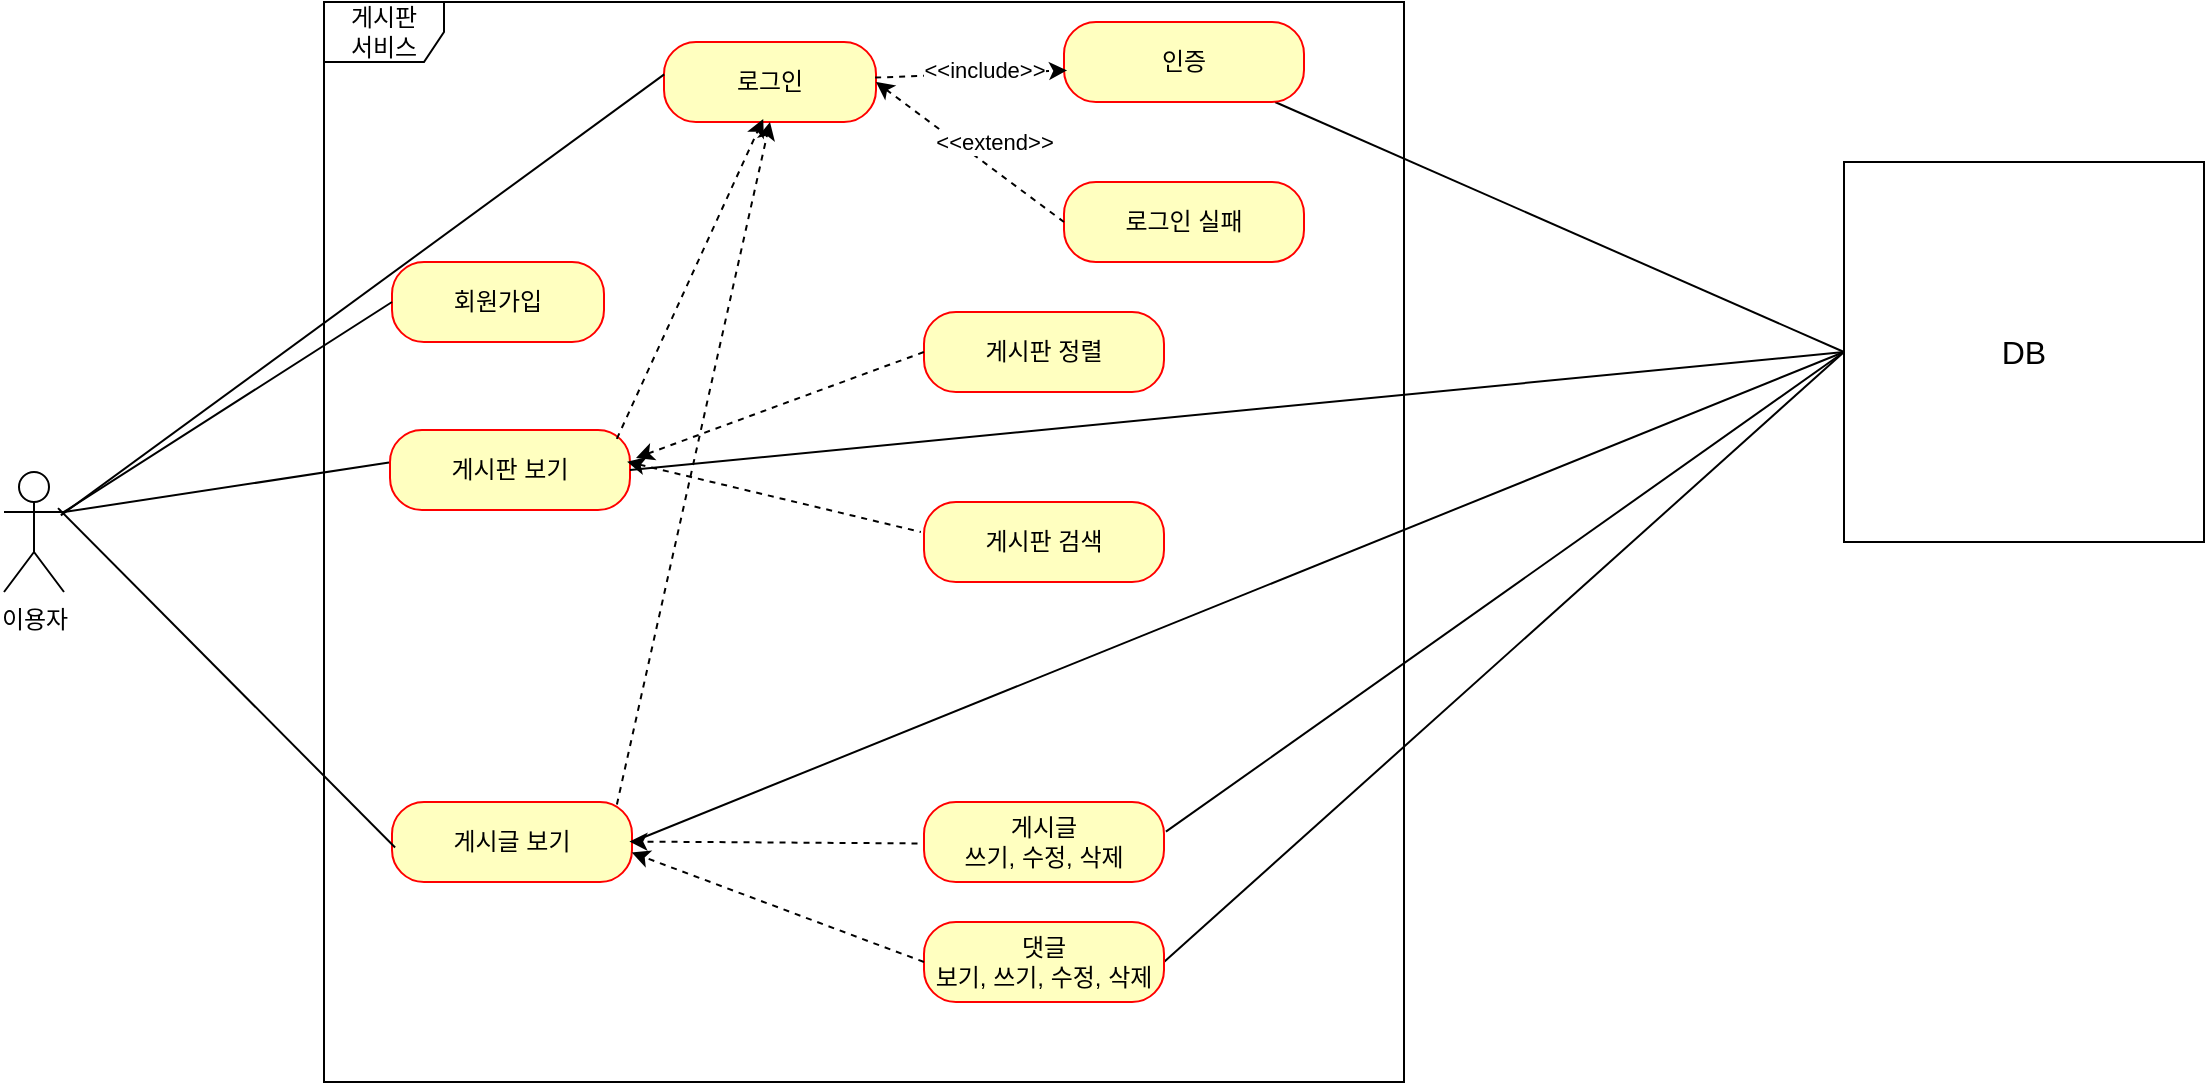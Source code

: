 <mxfile version="22.1.21" type="github">
  <diagram name="페이지-1" id="eg8PEWVwnhvdh6Bl5ibd">
    <mxGraphModel dx="1509" dy="829" grid="1" gridSize="10" guides="1" tooltips="1" connect="1" arrows="1" fold="1" page="1" pageScale="1" pageWidth="827" pageHeight="1169" math="0" shadow="0">
      <root>
        <mxCell id="0" />
        <mxCell id="1" parent="0" />
        <mxCell id="Nk-U3EO84pO2oHU9XgiJ-1" value="이용자" style="shape=umlActor;verticalLabelPosition=bottom;verticalAlign=top;html=1;" parent="1" vertex="1">
          <mxGeometry x="100" y="565" width="30" height="60" as="geometry" />
        </mxCell>
        <mxCell id="Nk-U3EO84pO2oHU9XgiJ-3" value="게시판&lt;br&gt;서비스" style="shape=umlFrame;whiteSpace=wrap;html=1;pointerEvents=0;" parent="1" vertex="1">
          <mxGeometry x="260" y="330" width="540" height="540" as="geometry" />
        </mxCell>
        <mxCell id="Nk-U3EO84pO2oHU9XgiJ-5" value="회원가입" style="rounded=1;whiteSpace=wrap;html=1;arcSize=40;fontColor=#000000;fillColor=#ffffc0;strokeColor=#ff0000;" parent="1" vertex="1">
          <mxGeometry x="294" y="460" width="106" height="40" as="geometry" />
        </mxCell>
        <mxCell id="Nk-U3EO84pO2oHU9XgiJ-7" value="게시판 정렬" style="rounded=1;whiteSpace=wrap;html=1;arcSize=40;fontColor=#000000;fillColor=#ffffc0;strokeColor=#ff0000;" parent="1" vertex="1">
          <mxGeometry x="560" y="485" width="120" height="40" as="geometry" />
        </mxCell>
        <mxCell id="Nk-U3EO84pO2oHU9XgiJ-8" value="게시글 보기" style="rounded=1;whiteSpace=wrap;html=1;arcSize=40;fontColor=#000000;fillColor=#ffffc0;strokeColor=#ff0000;" parent="1" vertex="1">
          <mxGeometry x="294" y="730" width="120" height="40" as="geometry" />
        </mxCell>
        <mxCell id="Nk-U3EO84pO2oHU9XgiJ-9" value="로그인" style="rounded=1;whiteSpace=wrap;html=1;arcSize=40;fontColor=#000000;fillColor=#ffffc0;strokeColor=#ff0000;" parent="1" vertex="1">
          <mxGeometry x="430" y="350" width="106" height="40" as="geometry" />
        </mxCell>
        <mxCell id="Uvr3Wr8SYneHLsSCRo5p-5" style="edgeStyle=none;curved=1;rounded=0;orthogonalLoop=1;jettySize=auto;html=1;entryX=0;entryY=0.5;entryDx=0;entryDy=0;fontSize=12;startSize=8;endSize=8;endArrow=none;endFill=0;" edge="1" parent="1" source="Nk-U3EO84pO2oHU9XgiJ-10" target="Uvr3Wr8SYneHLsSCRo5p-3">
          <mxGeometry relative="1" as="geometry" />
        </mxCell>
        <mxCell id="Nk-U3EO84pO2oHU9XgiJ-10" value="인증" style="rounded=1;whiteSpace=wrap;html=1;arcSize=40;fontColor=#000000;fillColor=#ffffc0;strokeColor=#ff0000;" parent="1" vertex="1">
          <mxGeometry x="630" y="340" width="120" height="40" as="geometry" />
        </mxCell>
        <mxCell id="Nk-U3EO84pO2oHU9XgiJ-11" value="로그인 실패" style="rounded=1;whiteSpace=wrap;html=1;arcSize=40;fontColor=#000000;fillColor=#ffffc0;strokeColor=#ff0000;" parent="1" vertex="1">
          <mxGeometry x="630" y="420" width="120" height="40" as="geometry" />
        </mxCell>
        <mxCell id="Nk-U3EO84pO2oHU9XgiJ-12" value="게시판 보기" style="rounded=1;whiteSpace=wrap;html=1;arcSize=40;fontColor=#000000;fillColor=#ffffc0;strokeColor=#ff0000;" parent="1" vertex="1">
          <mxGeometry x="293" y="544" width="120" height="40" as="geometry" />
        </mxCell>
        <mxCell id="Nk-U3EO84pO2oHU9XgiJ-13" value="게시판 검색" style="rounded=1;whiteSpace=wrap;html=1;arcSize=40;fontColor=#000000;fillColor=#ffffc0;strokeColor=#ff0000;" parent="1" vertex="1">
          <mxGeometry x="560" y="580" width="120" height="40" as="geometry" />
        </mxCell>
        <mxCell id="Uvr3Wr8SYneHLsSCRo5p-10" style="edgeStyle=none;curved=1;rounded=0;orthogonalLoop=1;jettySize=auto;html=1;entryX=0;entryY=0.5;entryDx=0;entryDy=0;fontSize=12;startSize=8;endSize=8;endArrow=none;endFill=0;exitX=1.008;exitY=0.371;exitDx=0;exitDy=0;exitPerimeter=0;" edge="1" parent="1" source="Nk-U3EO84pO2oHU9XgiJ-14" target="Uvr3Wr8SYneHLsSCRo5p-3">
          <mxGeometry relative="1" as="geometry" />
        </mxCell>
        <mxCell id="Nk-U3EO84pO2oHU9XgiJ-14" value="게시글 &lt;br&gt;쓰기, 수정, 삭제" style="rounded=1;whiteSpace=wrap;html=1;arcSize=40;fontColor=#000000;fillColor=#ffffc0;strokeColor=#ff0000;" parent="1" vertex="1">
          <mxGeometry x="560" y="730" width="120" height="40" as="geometry" />
        </mxCell>
        <mxCell id="Uvr3Wr8SYneHLsSCRo5p-9" style="edgeStyle=none;curved=1;rounded=0;orthogonalLoop=1;jettySize=auto;html=1;fontSize=12;startSize=8;endSize=8;entryX=0;entryY=0.5;entryDx=0;entryDy=0;endArrow=none;endFill=0;" edge="1" parent="1" target="Uvr3Wr8SYneHLsSCRo5p-3">
          <mxGeometry relative="1" as="geometry">
            <mxPoint x="962.35" y="660" as="targetPoint" />
            <mxPoint x="679.997" y="810" as="sourcePoint" />
          </mxGeometry>
        </mxCell>
        <mxCell id="Nk-U3EO84pO2oHU9XgiJ-15" value="댓글 &lt;br&gt;보기, 쓰기, 수정, 삭제" style="rounded=1;whiteSpace=wrap;html=1;arcSize=40;fontColor=#000000;fillColor=#ffffc0;strokeColor=#ff0000;" parent="1" vertex="1">
          <mxGeometry x="560" y="790" width="120" height="40" as="geometry" />
        </mxCell>
        <mxCell id="Nk-U3EO84pO2oHU9XgiJ-18" value="" style="endArrow=none;html=1;rounded=0;entryX=0;entryY=0.5;entryDx=0;entryDy=0;exitX=1;exitY=0.333;exitDx=0;exitDy=0;exitPerimeter=0;" parent="1" source="Nk-U3EO84pO2oHU9XgiJ-1" target="Nk-U3EO84pO2oHU9XgiJ-5" edge="1">
          <mxGeometry width="50" height="50" relative="1" as="geometry">
            <mxPoint x="130" y="600" as="sourcePoint" />
            <mxPoint x="180" y="550" as="targetPoint" />
          </mxGeometry>
        </mxCell>
        <mxCell id="Nk-U3EO84pO2oHU9XgiJ-19" value="" style="endArrow=none;html=1;rounded=0;entryX=0.001;entryY=0.405;entryDx=0;entryDy=0;entryPerimeter=0;exitX=0.947;exitY=0.361;exitDx=0;exitDy=0;exitPerimeter=0;" parent="1" source="Nk-U3EO84pO2oHU9XgiJ-1" target="Nk-U3EO84pO2oHU9XgiJ-9" edge="1">
          <mxGeometry width="50" height="50" relative="1" as="geometry">
            <mxPoint x="130" y="580" as="sourcePoint" />
            <mxPoint x="306" y="427" as="targetPoint" />
          </mxGeometry>
        </mxCell>
        <mxCell id="Nk-U3EO84pO2oHU9XgiJ-20" value="" style="endArrow=none;html=1;rounded=0;entryX=-0.004;entryY=0.407;entryDx=0;entryDy=0;exitX=0.946;exitY=0.338;exitDx=0;exitDy=0;exitPerimeter=0;entryPerimeter=0;" parent="1" source="Nk-U3EO84pO2oHU9XgiJ-1" target="Nk-U3EO84pO2oHU9XgiJ-12" edge="1">
          <mxGeometry width="50" height="50" relative="1" as="geometry">
            <mxPoint x="140" y="595" as="sourcePoint" />
            <mxPoint x="304" y="490" as="targetPoint" />
          </mxGeometry>
        </mxCell>
        <mxCell id="Nk-U3EO84pO2oHU9XgiJ-21" value="" style="endArrow=none;html=1;rounded=0;exitX=0.9;exitY=0.301;exitDx=0;exitDy=0;exitPerimeter=0;entryX=0.013;entryY=0.569;entryDx=0;entryDy=0;entryPerimeter=0;" parent="1" source="Nk-U3EO84pO2oHU9XgiJ-1" target="Nk-U3EO84pO2oHU9XgiJ-8" edge="1">
          <mxGeometry width="50" height="50" relative="1" as="geometry">
            <mxPoint x="138" y="595" as="sourcePoint" />
            <mxPoint x="303" y="570" as="targetPoint" />
          </mxGeometry>
        </mxCell>
        <mxCell id="Nk-U3EO84pO2oHU9XgiJ-22" value="" style="endArrow=classic;html=1;rounded=0;entryX=0.013;entryY=0.605;entryDx=0;entryDy=0;entryPerimeter=0;exitX=0.996;exitY=0.445;exitDx=0;exitDy=0;exitPerimeter=0;dashed=1;endFill=1;" parent="1" source="Nk-U3EO84pO2oHU9XgiJ-9" target="Nk-U3EO84pO2oHU9XgiJ-10" edge="1">
          <mxGeometry width="50" height="50" relative="1" as="geometry">
            <mxPoint x="138" y="597" as="sourcePoint" />
            <mxPoint x="304" y="406" as="targetPoint" />
          </mxGeometry>
        </mxCell>
        <mxCell id="Nk-U3EO84pO2oHU9XgiJ-24" value="&amp;lt;&amp;lt;include&amp;gt;&amp;gt;" style="edgeLabel;html=1;align=center;verticalAlign=middle;resizable=0;points=[];" parent="Nk-U3EO84pO2oHU9XgiJ-22" vertex="1" connectable="0">
          <mxGeometry x="-0.043" y="2" relative="1" as="geometry">
            <mxPoint x="8" as="offset" />
          </mxGeometry>
        </mxCell>
        <mxCell id="Nk-U3EO84pO2oHU9XgiJ-23" value="" style="endArrow=none;html=1;rounded=0;entryX=0;entryY=0.5;entryDx=0;entryDy=0;exitX=1;exitY=0.5;exitDx=0;exitDy=0;dashed=1;endFill=0;startArrow=classic;startFill=1;" parent="1" source="Nk-U3EO84pO2oHU9XgiJ-9" target="Nk-U3EO84pO2oHU9XgiJ-11" edge="1">
          <mxGeometry width="50" height="50" relative="1" as="geometry">
            <mxPoint x="410" y="408" as="sourcePoint" />
            <mxPoint x="472" y="374" as="targetPoint" />
          </mxGeometry>
        </mxCell>
        <mxCell id="Nk-U3EO84pO2oHU9XgiJ-25" value="&amp;lt;&amp;lt;extend&amp;gt;&amp;gt;&lt;br&gt;" style="edgeLabel;html=1;align=center;verticalAlign=middle;resizable=0;points=[];" parent="Nk-U3EO84pO2oHU9XgiJ-23" vertex="1" connectable="0">
          <mxGeometry x="-0.355" relative="1" as="geometry">
            <mxPoint x="28" y="7" as="offset" />
          </mxGeometry>
        </mxCell>
        <mxCell id="Nk-U3EO84pO2oHU9XgiJ-26" value="" style="endArrow=classic;html=1;rounded=0;entryX=0.468;entryY=0.961;entryDx=0;entryDy=0;entryPerimeter=0;exitX=0.945;exitY=0.111;exitDx=0;exitDy=0;dashed=1;endFill=1;exitPerimeter=0;" parent="1" source="Nk-U3EO84pO2oHU9XgiJ-12" target="Nk-U3EO84pO2oHU9XgiJ-9" edge="1">
          <mxGeometry width="50" height="50" relative="1" as="geometry">
            <mxPoint x="398" y="514" as="sourcePoint" />
            <mxPoint x="530" y="480" as="targetPoint" />
          </mxGeometry>
        </mxCell>
        <mxCell id="Nk-U3EO84pO2oHU9XgiJ-28" value="" style="endArrow=classic;html=1;rounded=0;entryX=0.5;entryY=1;entryDx=0;entryDy=0;exitX=0.937;exitY=0.032;exitDx=0;exitDy=0;dashed=1;endFill=1;exitPerimeter=0;" parent="1" source="Nk-U3EO84pO2oHU9XgiJ-8" target="Nk-U3EO84pO2oHU9XgiJ-9" edge="1">
          <mxGeometry width="50" height="50" relative="1" as="geometry">
            <mxPoint x="423" y="574" as="sourcePoint" />
            <mxPoint x="490" y="398" as="targetPoint" />
          </mxGeometry>
        </mxCell>
        <mxCell id="Nk-U3EO84pO2oHU9XgiJ-29" value="" style="endArrow=none;html=1;rounded=0;entryX=0;entryY=0.5;entryDx=0;entryDy=0;exitX=0.945;exitY=0.111;exitDx=0;exitDy=0;dashed=1;endFill=0;exitPerimeter=0;startArrow=classic;startFill=1;" parent="1" target="Nk-U3EO84pO2oHU9XgiJ-7" edge="1">
          <mxGeometry width="50" height="50" relative="1" as="geometry">
            <mxPoint x="416" y="558" as="sourcePoint" />
            <mxPoint x="490" y="398" as="targetPoint" />
          </mxGeometry>
        </mxCell>
        <mxCell id="Nk-U3EO84pO2oHU9XgiJ-30" value="" style="endArrow=none;html=1;rounded=0;entryX=-0.013;entryY=0.375;entryDx=0;entryDy=0;exitX=0.988;exitY=0.396;exitDx=0;exitDy=0;dashed=1;endFill=0;exitPerimeter=0;entryPerimeter=0;startArrow=classic;startFill=1;" parent="1" source="Nk-U3EO84pO2oHU9XgiJ-12" target="Nk-U3EO84pO2oHU9XgiJ-13" edge="1">
          <mxGeometry width="50" height="50" relative="1" as="geometry">
            <mxPoint x="426" y="568" as="sourcePoint" />
            <mxPoint x="570" y="574" as="targetPoint" />
          </mxGeometry>
        </mxCell>
        <mxCell id="Nk-U3EO84pO2oHU9XgiJ-33" value="" style="endArrow=classic;html=1;rounded=0;entryX=0.999;entryY=0.632;entryDx=0;entryDy=0;exitX=0;exitY=0.5;exitDx=0;exitDy=0;dashed=1;endFill=1;entryPerimeter=0;" parent="1" source="Nk-U3EO84pO2oHU9XgiJ-15" target="Nk-U3EO84pO2oHU9XgiJ-8" edge="1">
          <mxGeometry width="50" height="50" relative="1" as="geometry">
            <mxPoint x="416" y="741" as="sourcePoint" />
            <mxPoint x="493" y="400" as="targetPoint" />
          </mxGeometry>
        </mxCell>
        <mxCell id="Nk-U3EO84pO2oHU9XgiJ-34" value="" style="endArrow=classic;html=1;rounded=0;exitX=-0.027;exitY=0.518;exitDx=0;exitDy=0;dashed=1;endFill=1;exitPerimeter=0;entryX=0.989;entryY=0.494;entryDx=0;entryDy=0;entryPerimeter=0;" parent="1" source="Nk-U3EO84pO2oHU9XgiJ-14" target="Nk-U3EO84pO2oHU9XgiJ-8" edge="1">
          <mxGeometry width="50" height="50" relative="1" as="geometry">
            <mxPoint x="570" y="820" as="sourcePoint" />
            <mxPoint x="424" y="765" as="targetPoint" />
          </mxGeometry>
        </mxCell>
        <mxCell id="Uvr3Wr8SYneHLsSCRo5p-6" style="edgeStyle=none;curved=1;rounded=0;orthogonalLoop=1;jettySize=auto;html=1;entryX=1;entryY=0.5;entryDx=0;entryDy=0;fontSize=12;startSize=8;endSize=8;exitX=0;exitY=0.5;exitDx=0;exitDy=0;endArrow=none;endFill=0;" edge="1" parent="1" source="Uvr3Wr8SYneHLsSCRo5p-3" target="Nk-U3EO84pO2oHU9XgiJ-12">
          <mxGeometry relative="1" as="geometry">
            <mxPoint x="1030" y="505" as="sourcePoint" />
          </mxGeometry>
        </mxCell>
        <mxCell id="Uvr3Wr8SYneHLsSCRo5p-7" style="edgeStyle=none;curved=1;rounded=0;orthogonalLoop=1;jettySize=auto;html=1;entryX=1;entryY=0.5;entryDx=0;entryDy=0;fontSize=12;startSize=8;endSize=8;exitX=0;exitY=0.5;exitDx=0;exitDy=0;endArrow=none;endFill=0;" edge="1" parent="1" source="Uvr3Wr8SYneHLsSCRo5p-3" target="Nk-U3EO84pO2oHU9XgiJ-8">
          <mxGeometry relative="1" as="geometry" />
        </mxCell>
        <mxCell id="Uvr3Wr8SYneHLsSCRo5p-3" value="DB" style="html=1;dropTarget=0;whiteSpace=wrap;fontSize=16;" vertex="1" parent="1">
          <mxGeometry x="1020" y="410" width="180" height="190" as="geometry" />
        </mxCell>
      </root>
    </mxGraphModel>
  </diagram>
</mxfile>

